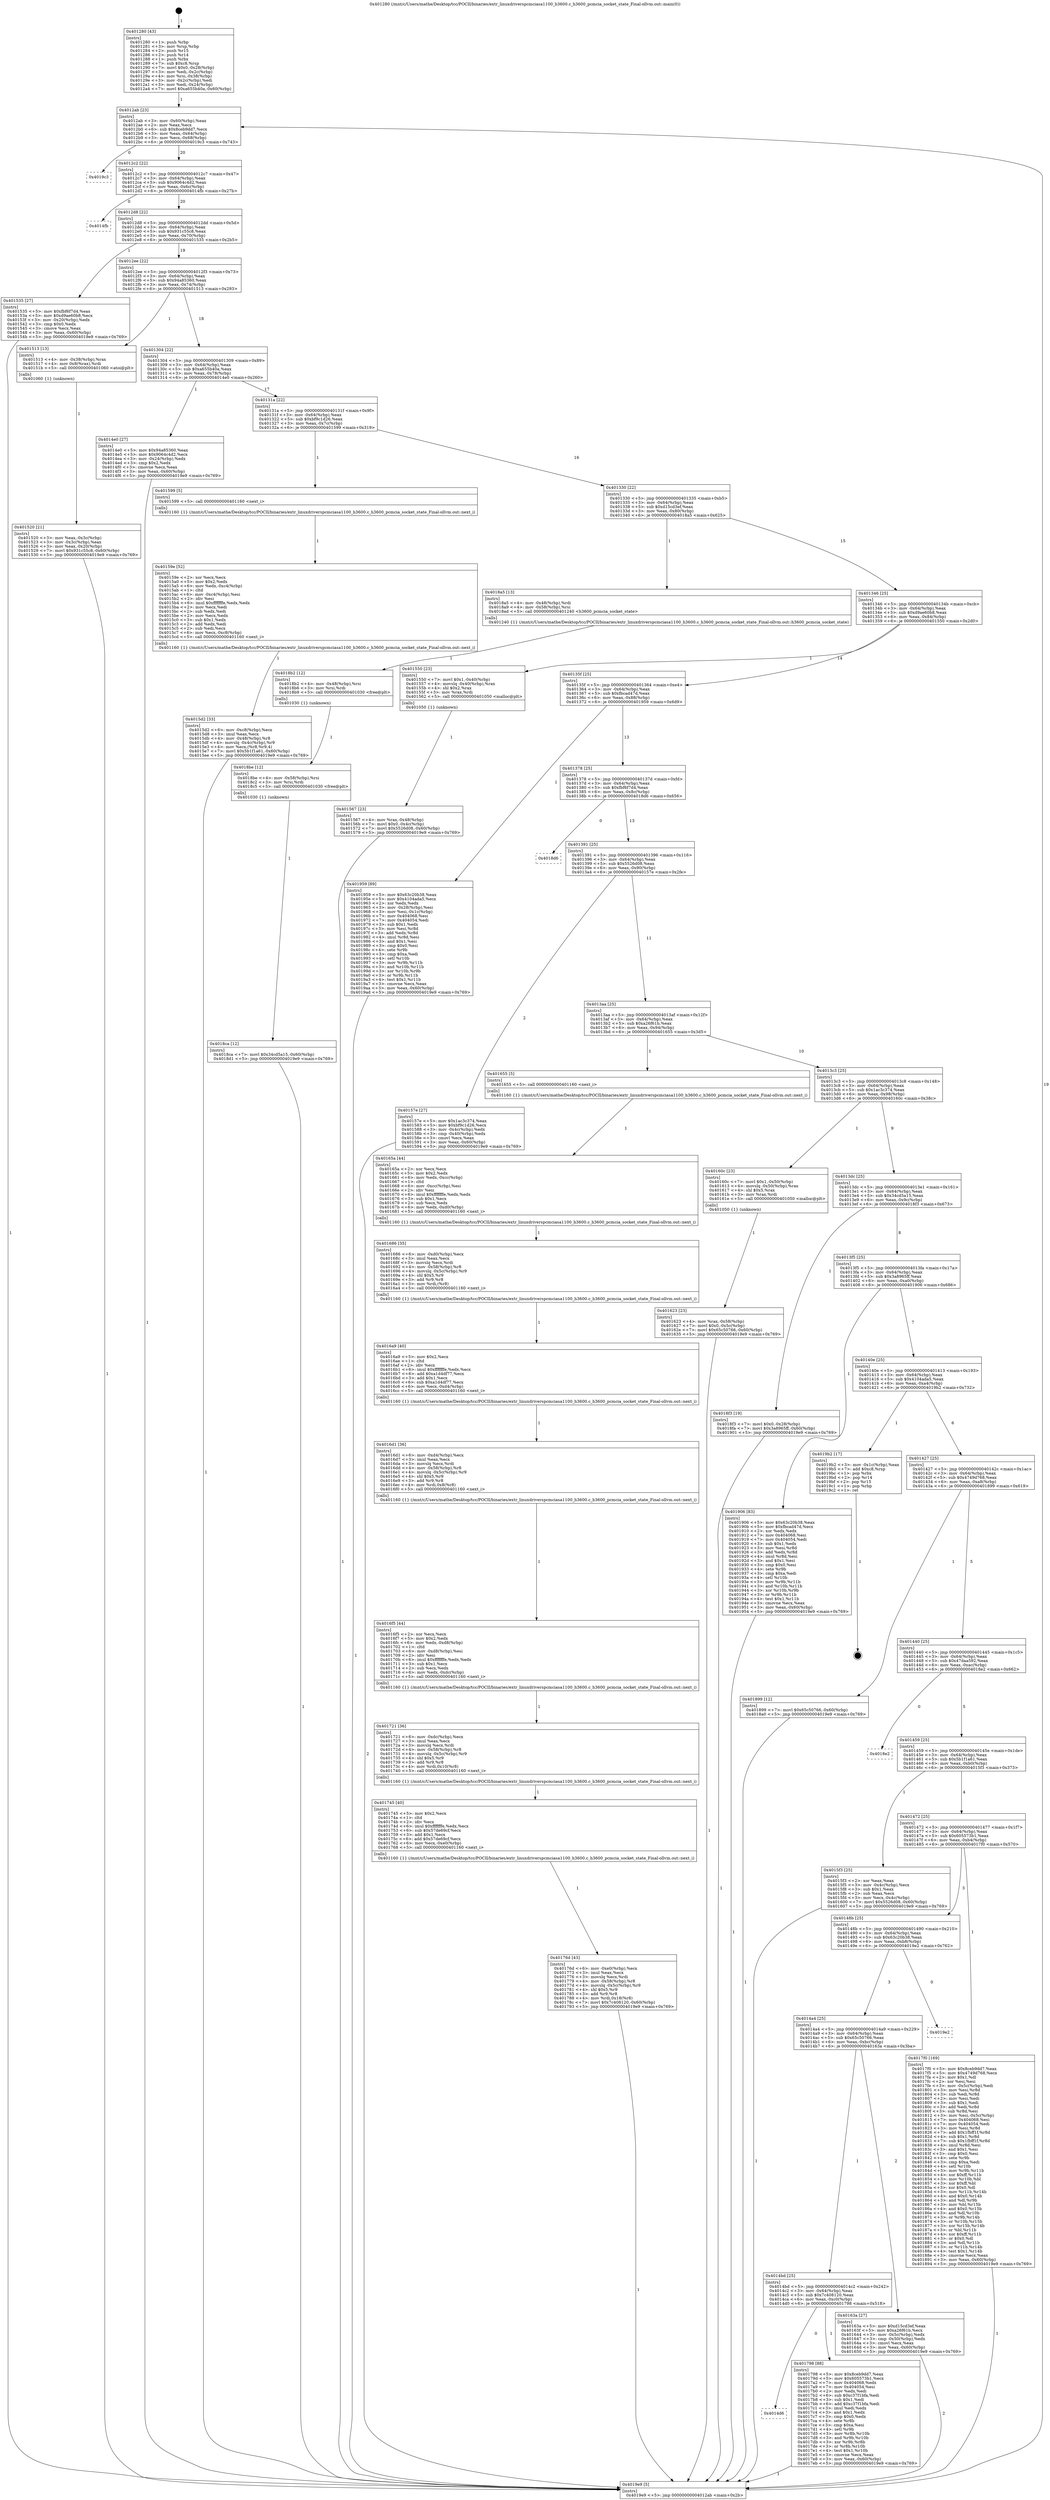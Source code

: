 digraph "0x401280" {
  label = "0x401280 (/mnt/c/Users/mathe/Desktop/tcc/POCII/binaries/extr_linuxdriverspcmciasa1100_h3600.c_h3600_pcmcia_socket_state_Final-ollvm.out::main(0))"
  labelloc = "t"
  node[shape=record]

  Entry [label="",width=0.3,height=0.3,shape=circle,fillcolor=black,style=filled]
  "0x4012ab" [label="{
     0x4012ab [23]\l
     | [instrs]\l
     &nbsp;&nbsp;0x4012ab \<+3\>: mov -0x60(%rbp),%eax\l
     &nbsp;&nbsp;0x4012ae \<+2\>: mov %eax,%ecx\l
     &nbsp;&nbsp;0x4012b0 \<+6\>: sub $0x8ceb9dd7,%ecx\l
     &nbsp;&nbsp;0x4012b6 \<+3\>: mov %eax,-0x64(%rbp)\l
     &nbsp;&nbsp;0x4012b9 \<+3\>: mov %ecx,-0x68(%rbp)\l
     &nbsp;&nbsp;0x4012bc \<+6\>: je 00000000004019c3 \<main+0x743\>\l
  }"]
  "0x4019c3" [label="{
     0x4019c3\l
  }", style=dashed]
  "0x4012c2" [label="{
     0x4012c2 [22]\l
     | [instrs]\l
     &nbsp;&nbsp;0x4012c2 \<+5\>: jmp 00000000004012c7 \<main+0x47\>\l
     &nbsp;&nbsp;0x4012c7 \<+3\>: mov -0x64(%rbp),%eax\l
     &nbsp;&nbsp;0x4012ca \<+5\>: sub $0x9064c4d2,%eax\l
     &nbsp;&nbsp;0x4012cf \<+3\>: mov %eax,-0x6c(%rbp)\l
     &nbsp;&nbsp;0x4012d2 \<+6\>: je 00000000004014fb \<main+0x27b\>\l
  }"]
  Exit [label="",width=0.3,height=0.3,shape=circle,fillcolor=black,style=filled,peripheries=2]
  "0x4014fb" [label="{
     0x4014fb\l
  }", style=dashed]
  "0x4012d8" [label="{
     0x4012d8 [22]\l
     | [instrs]\l
     &nbsp;&nbsp;0x4012d8 \<+5\>: jmp 00000000004012dd \<main+0x5d\>\l
     &nbsp;&nbsp;0x4012dd \<+3\>: mov -0x64(%rbp),%eax\l
     &nbsp;&nbsp;0x4012e0 \<+5\>: sub $0x931c55c8,%eax\l
     &nbsp;&nbsp;0x4012e5 \<+3\>: mov %eax,-0x70(%rbp)\l
     &nbsp;&nbsp;0x4012e8 \<+6\>: je 0000000000401535 \<main+0x2b5\>\l
  }"]
  "0x4018ca" [label="{
     0x4018ca [12]\l
     | [instrs]\l
     &nbsp;&nbsp;0x4018ca \<+7\>: movl $0x34cd5a15,-0x60(%rbp)\l
     &nbsp;&nbsp;0x4018d1 \<+5\>: jmp 00000000004019e9 \<main+0x769\>\l
  }"]
  "0x401535" [label="{
     0x401535 [27]\l
     | [instrs]\l
     &nbsp;&nbsp;0x401535 \<+5\>: mov $0xfbf6f7d4,%eax\l
     &nbsp;&nbsp;0x40153a \<+5\>: mov $0xd9ae60b8,%ecx\l
     &nbsp;&nbsp;0x40153f \<+3\>: mov -0x20(%rbp),%edx\l
     &nbsp;&nbsp;0x401542 \<+3\>: cmp $0x0,%edx\l
     &nbsp;&nbsp;0x401545 \<+3\>: cmove %ecx,%eax\l
     &nbsp;&nbsp;0x401548 \<+3\>: mov %eax,-0x60(%rbp)\l
     &nbsp;&nbsp;0x40154b \<+5\>: jmp 00000000004019e9 \<main+0x769\>\l
  }"]
  "0x4012ee" [label="{
     0x4012ee [22]\l
     | [instrs]\l
     &nbsp;&nbsp;0x4012ee \<+5\>: jmp 00000000004012f3 \<main+0x73\>\l
     &nbsp;&nbsp;0x4012f3 \<+3\>: mov -0x64(%rbp),%eax\l
     &nbsp;&nbsp;0x4012f6 \<+5\>: sub $0x94a85360,%eax\l
     &nbsp;&nbsp;0x4012fb \<+3\>: mov %eax,-0x74(%rbp)\l
     &nbsp;&nbsp;0x4012fe \<+6\>: je 0000000000401513 \<main+0x293\>\l
  }"]
  "0x4018be" [label="{
     0x4018be [12]\l
     | [instrs]\l
     &nbsp;&nbsp;0x4018be \<+4\>: mov -0x58(%rbp),%rsi\l
     &nbsp;&nbsp;0x4018c2 \<+3\>: mov %rsi,%rdi\l
     &nbsp;&nbsp;0x4018c5 \<+5\>: call 0000000000401030 \<free@plt\>\l
     | [calls]\l
     &nbsp;&nbsp;0x401030 \{1\} (unknown)\l
  }"]
  "0x401513" [label="{
     0x401513 [13]\l
     | [instrs]\l
     &nbsp;&nbsp;0x401513 \<+4\>: mov -0x38(%rbp),%rax\l
     &nbsp;&nbsp;0x401517 \<+4\>: mov 0x8(%rax),%rdi\l
     &nbsp;&nbsp;0x40151b \<+5\>: call 0000000000401060 \<atoi@plt\>\l
     | [calls]\l
     &nbsp;&nbsp;0x401060 \{1\} (unknown)\l
  }"]
  "0x401304" [label="{
     0x401304 [22]\l
     | [instrs]\l
     &nbsp;&nbsp;0x401304 \<+5\>: jmp 0000000000401309 \<main+0x89\>\l
     &nbsp;&nbsp;0x401309 \<+3\>: mov -0x64(%rbp),%eax\l
     &nbsp;&nbsp;0x40130c \<+5\>: sub $0xa655b40a,%eax\l
     &nbsp;&nbsp;0x401311 \<+3\>: mov %eax,-0x78(%rbp)\l
     &nbsp;&nbsp;0x401314 \<+6\>: je 00000000004014e0 \<main+0x260\>\l
  }"]
  "0x4018b2" [label="{
     0x4018b2 [12]\l
     | [instrs]\l
     &nbsp;&nbsp;0x4018b2 \<+4\>: mov -0x48(%rbp),%rsi\l
     &nbsp;&nbsp;0x4018b6 \<+3\>: mov %rsi,%rdi\l
     &nbsp;&nbsp;0x4018b9 \<+5\>: call 0000000000401030 \<free@plt\>\l
     | [calls]\l
     &nbsp;&nbsp;0x401030 \{1\} (unknown)\l
  }"]
  "0x4014e0" [label="{
     0x4014e0 [27]\l
     | [instrs]\l
     &nbsp;&nbsp;0x4014e0 \<+5\>: mov $0x94a85360,%eax\l
     &nbsp;&nbsp;0x4014e5 \<+5\>: mov $0x9064c4d2,%ecx\l
     &nbsp;&nbsp;0x4014ea \<+3\>: mov -0x24(%rbp),%edx\l
     &nbsp;&nbsp;0x4014ed \<+3\>: cmp $0x2,%edx\l
     &nbsp;&nbsp;0x4014f0 \<+3\>: cmovne %ecx,%eax\l
     &nbsp;&nbsp;0x4014f3 \<+3\>: mov %eax,-0x60(%rbp)\l
     &nbsp;&nbsp;0x4014f6 \<+5\>: jmp 00000000004019e9 \<main+0x769\>\l
  }"]
  "0x40131a" [label="{
     0x40131a [22]\l
     | [instrs]\l
     &nbsp;&nbsp;0x40131a \<+5\>: jmp 000000000040131f \<main+0x9f\>\l
     &nbsp;&nbsp;0x40131f \<+3\>: mov -0x64(%rbp),%eax\l
     &nbsp;&nbsp;0x401322 \<+5\>: sub $0xbf9c1d26,%eax\l
     &nbsp;&nbsp;0x401327 \<+3\>: mov %eax,-0x7c(%rbp)\l
     &nbsp;&nbsp;0x40132a \<+6\>: je 0000000000401599 \<main+0x319\>\l
  }"]
  "0x4019e9" [label="{
     0x4019e9 [5]\l
     | [instrs]\l
     &nbsp;&nbsp;0x4019e9 \<+5\>: jmp 00000000004012ab \<main+0x2b\>\l
  }"]
  "0x401280" [label="{
     0x401280 [43]\l
     | [instrs]\l
     &nbsp;&nbsp;0x401280 \<+1\>: push %rbp\l
     &nbsp;&nbsp;0x401281 \<+3\>: mov %rsp,%rbp\l
     &nbsp;&nbsp;0x401284 \<+2\>: push %r15\l
     &nbsp;&nbsp;0x401286 \<+2\>: push %r14\l
     &nbsp;&nbsp;0x401288 \<+1\>: push %rbx\l
     &nbsp;&nbsp;0x401289 \<+7\>: sub $0xc8,%rsp\l
     &nbsp;&nbsp;0x401290 \<+7\>: movl $0x0,-0x28(%rbp)\l
     &nbsp;&nbsp;0x401297 \<+3\>: mov %edi,-0x2c(%rbp)\l
     &nbsp;&nbsp;0x40129a \<+4\>: mov %rsi,-0x38(%rbp)\l
     &nbsp;&nbsp;0x40129e \<+3\>: mov -0x2c(%rbp),%edi\l
     &nbsp;&nbsp;0x4012a1 \<+3\>: mov %edi,-0x24(%rbp)\l
     &nbsp;&nbsp;0x4012a4 \<+7\>: movl $0xa655b40a,-0x60(%rbp)\l
  }"]
  "0x401520" [label="{
     0x401520 [21]\l
     | [instrs]\l
     &nbsp;&nbsp;0x401520 \<+3\>: mov %eax,-0x3c(%rbp)\l
     &nbsp;&nbsp;0x401523 \<+3\>: mov -0x3c(%rbp),%eax\l
     &nbsp;&nbsp;0x401526 \<+3\>: mov %eax,-0x20(%rbp)\l
     &nbsp;&nbsp;0x401529 \<+7\>: movl $0x931c55c8,-0x60(%rbp)\l
     &nbsp;&nbsp;0x401530 \<+5\>: jmp 00000000004019e9 \<main+0x769\>\l
  }"]
  "0x4014d6" [label="{
     0x4014d6\l
  }", style=dashed]
  "0x401599" [label="{
     0x401599 [5]\l
     | [instrs]\l
     &nbsp;&nbsp;0x401599 \<+5\>: call 0000000000401160 \<next_i\>\l
     | [calls]\l
     &nbsp;&nbsp;0x401160 \{1\} (/mnt/c/Users/mathe/Desktop/tcc/POCII/binaries/extr_linuxdriverspcmciasa1100_h3600.c_h3600_pcmcia_socket_state_Final-ollvm.out::next_i)\l
  }"]
  "0x401330" [label="{
     0x401330 [22]\l
     | [instrs]\l
     &nbsp;&nbsp;0x401330 \<+5\>: jmp 0000000000401335 \<main+0xb5\>\l
     &nbsp;&nbsp;0x401335 \<+3\>: mov -0x64(%rbp),%eax\l
     &nbsp;&nbsp;0x401338 \<+5\>: sub $0xd15cd3ef,%eax\l
     &nbsp;&nbsp;0x40133d \<+3\>: mov %eax,-0x80(%rbp)\l
     &nbsp;&nbsp;0x401340 \<+6\>: je 00000000004018a5 \<main+0x625\>\l
  }"]
  "0x401798" [label="{
     0x401798 [88]\l
     | [instrs]\l
     &nbsp;&nbsp;0x401798 \<+5\>: mov $0x8ceb9dd7,%eax\l
     &nbsp;&nbsp;0x40179d \<+5\>: mov $0x605573b1,%ecx\l
     &nbsp;&nbsp;0x4017a2 \<+7\>: mov 0x404068,%edx\l
     &nbsp;&nbsp;0x4017a9 \<+7\>: mov 0x404054,%esi\l
     &nbsp;&nbsp;0x4017b0 \<+2\>: mov %edx,%edi\l
     &nbsp;&nbsp;0x4017b2 \<+6\>: sub $0xc37f1bfa,%edi\l
     &nbsp;&nbsp;0x4017b8 \<+3\>: sub $0x1,%edi\l
     &nbsp;&nbsp;0x4017bb \<+6\>: add $0xc37f1bfa,%edi\l
     &nbsp;&nbsp;0x4017c1 \<+3\>: imul %edi,%edx\l
     &nbsp;&nbsp;0x4017c4 \<+3\>: and $0x1,%edx\l
     &nbsp;&nbsp;0x4017c7 \<+3\>: cmp $0x0,%edx\l
     &nbsp;&nbsp;0x4017ca \<+4\>: sete %r8b\l
     &nbsp;&nbsp;0x4017ce \<+3\>: cmp $0xa,%esi\l
     &nbsp;&nbsp;0x4017d1 \<+4\>: setl %r9b\l
     &nbsp;&nbsp;0x4017d5 \<+3\>: mov %r8b,%r10b\l
     &nbsp;&nbsp;0x4017d8 \<+3\>: and %r9b,%r10b\l
     &nbsp;&nbsp;0x4017db \<+3\>: xor %r9b,%r8b\l
     &nbsp;&nbsp;0x4017de \<+3\>: or %r8b,%r10b\l
     &nbsp;&nbsp;0x4017e1 \<+4\>: test $0x1,%r10b\l
     &nbsp;&nbsp;0x4017e5 \<+3\>: cmovne %ecx,%eax\l
     &nbsp;&nbsp;0x4017e8 \<+3\>: mov %eax,-0x60(%rbp)\l
     &nbsp;&nbsp;0x4017eb \<+5\>: jmp 00000000004019e9 \<main+0x769\>\l
  }"]
  "0x4018a5" [label="{
     0x4018a5 [13]\l
     | [instrs]\l
     &nbsp;&nbsp;0x4018a5 \<+4\>: mov -0x48(%rbp),%rdi\l
     &nbsp;&nbsp;0x4018a9 \<+4\>: mov -0x58(%rbp),%rsi\l
     &nbsp;&nbsp;0x4018ad \<+5\>: call 0000000000401240 \<h3600_pcmcia_socket_state\>\l
     | [calls]\l
     &nbsp;&nbsp;0x401240 \{1\} (/mnt/c/Users/mathe/Desktop/tcc/POCII/binaries/extr_linuxdriverspcmciasa1100_h3600.c_h3600_pcmcia_socket_state_Final-ollvm.out::h3600_pcmcia_socket_state)\l
  }"]
  "0x401346" [label="{
     0x401346 [25]\l
     | [instrs]\l
     &nbsp;&nbsp;0x401346 \<+5\>: jmp 000000000040134b \<main+0xcb\>\l
     &nbsp;&nbsp;0x40134b \<+3\>: mov -0x64(%rbp),%eax\l
     &nbsp;&nbsp;0x40134e \<+5\>: sub $0xd9ae60b8,%eax\l
     &nbsp;&nbsp;0x401353 \<+6\>: mov %eax,-0x84(%rbp)\l
     &nbsp;&nbsp;0x401359 \<+6\>: je 0000000000401550 \<main+0x2d0\>\l
  }"]
  "0x40176d" [label="{
     0x40176d [43]\l
     | [instrs]\l
     &nbsp;&nbsp;0x40176d \<+6\>: mov -0xe0(%rbp),%ecx\l
     &nbsp;&nbsp;0x401773 \<+3\>: imul %eax,%ecx\l
     &nbsp;&nbsp;0x401776 \<+3\>: movslq %ecx,%rdi\l
     &nbsp;&nbsp;0x401779 \<+4\>: mov -0x58(%rbp),%r8\l
     &nbsp;&nbsp;0x40177d \<+4\>: movslq -0x5c(%rbp),%r9\l
     &nbsp;&nbsp;0x401781 \<+4\>: shl $0x5,%r9\l
     &nbsp;&nbsp;0x401785 \<+3\>: add %r9,%r8\l
     &nbsp;&nbsp;0x401788 \<+4\>: mov %rdi,0x18(%r8)\l
     &nbsp;&nbsp;0x40178c \<+7\>: movl $0x7c408120,-0x60(%rbp)\l
     &nbsp;&nbsp;0x401793 \<+5\>: jmp 00000000004019e9 \<main+0x769\>\l
  }"]
  "0x401550" [label="{
     0x401550 [23]\l
     | [instrs]\l
     &nbsp;&nbsp;0x401550 \<+7\>: movl $0x1,-0x40(%rbp)\l
     &nbsp;&nbsp;0x401557 \<+4\>: movslq -0x40(%rbp),%rax\l
     &nbsp;&nbsp;0x40155b \<+4\>: shl $0x2,%rax\l
     &nbsp;&nbsp;0x40155f \<+3\>: mov %rax,%rdi\l
     &nbsp;&nbsp;0x401562 \<+5\>: call 0000000000401050 \<malloc@plt\>\l
     | [calls]\l
     &nbsp;&nbsp;0x401050 \{1\} (unknown)\l
  }"]
  "0x40135f" [label="{
     0x40135f [25]\l
     | [instrs]\l
     &nbsp;&nbsp;0x40135f \<+5\>: jmp 0000000000401364 \<main+0xe4\>\l
     &nbsp;&nbsp;0x401364 \<+3\>: mov -0x64(%rbp),%eax\l
     &nbsp;&nbsp;0x401367 \<+5\>: sub $0xfbcad47d,%eax\l
     &nbsp;&nbsp;0x40136c \<+6\>: mov %eax,-0x88(%rbp)\l
     &nbsp;&nbsp;0x401372 \<+6\>: je 0000000000401959 \<main+0x6d9\>\l
  }"]
  "0x401567" [label="{
     0x401567 [23]\l
     | [instrs]\l
     &nbsp;&nbsp;0x401567 \<+4\>: mov %rax,-0x48(%rbp)\l
     &nbsp;&nbsp;0x40156b \<+7\>: movl $0x0,-0x4c(%rbp)\l
     &nbsp;&nbsp;0x401572 \<+7\>: movl $0x5526d08,-0x60(%rbp)\l
     &nbsp;&nbsp;0x401579 \<+5\>: jmp 00000000004019e9 \<main+0x769\>\l
  }"]
  "0x401745" [label="{
     0x401745 [40]\l
     | [instrs]\l
     &nbsp;&nbsp;0x401745 \<+5\>: mov $0x2,%ecx\l
     &nbsp;&nbsp;0x40174a \<+1\>: cltd\l
     &nbsp;&nbsp;0x40174b \<+2\>: idiv %ecx\l
     &nbsp;&nbsp;0x40174d \<+6\>: imul $0xfffffffe,%edx,%ecx\l
     &nbsp;&nbsp;0x401753 \<+6\>: sub $0x57de69cf,%ecx\l
     &nbsp;&nbsp;0x401759 \<+3\>: add $0x1,%ecx\l
     &nbsp;&nbsp;0x40175c \<+6\>: add $0x57de69cf,%ecx\l
     &nbsp;&nbsp;0x401762 \<+6\>: mov %ecx,-0xe0(%rbp)\l
     &nbsp;&nbsp;0x401768 \<+5\>: call 0000000000401160 \<next_i\>\l
     | [calls]\l
     &nbsp;&nbsp;0x401160 \{1\} (/mnt/c/Users/mathe/Desktop/tcc/POCII/binaries/extr_linuxdriverspcmciasa1100_h3600.c_h3600_pcmcia_socket_state_Final-ollvm.out::next_i)\l
  }"]
  "0x401959" [label="{
     0x401959 [89]\l
     | [instrs]\l
     &nbsp;&nbsp;0x401959 \<+5\>: mov $0x63c20b38,%eax\l
     &nbsp;&nbsp;0x40195e \<+5\>: mov $0x4104ada5,%ecx\l
     &nbsp;&nbsp;0x401963 \<+2\>: xor %edx,%edx\l
     &nbsp;&nbsp;0x401965 \<+3\>: mov -0x28(%rbp),%esi\l
     &nbsp;&nbsp;0x401968 \<+3\>: mov %esi,-0x1c(%rbp)\l
     &nbsp;&nbsp;0x40196b \<+7\>: mov 0x404068,%esi\l
     &nbsp;&nbsp;0x401972 \<+7\>: mov 0x404054,%edi\l
     &nbsp;&nbsp;0x401979 \<+3\>: sub $0x1,%edx\l
     &nbsp;&nbsp;0x40197c \<+3\>: mov %esi,%r8d\l
     &nbsp;&nbsp;0x40197f \<+3\>: add %edx,%r8d\l
     &nbsp;&nbsp;0x401982 \<+4\>: imul %r8d,%esi\l
     &nbsp;&nbsp;0x401986 \<+3\>: and $0x1,%esi\l
     &nbsp;&nbsp;0x401989 \<+3\>: cmp $0x0,%esi\l
     &nbsp;&nbsp;0x40198c \<+4\>: sete %r9b\l
     &nbsp;&nbsp;0x401990 \<+3\>: cmp $0xa,%edi\l
     &nbsp;&nbsp;0x401993 \<+4\>: setl %r10b\l
     &nbsp;&nbsp;0x401997 \<+3\>: mov %r9b,%r11b\l
     &nbsp;&nbsp;0x40199a \<+3\>: and %r10b,%r11b\l
     &nbsp;&nbsp;0x40199d \<+3\>: xor %r10b,%r9b\l
     &nbsp;&nbsp;0x4019a0 \<+3\>: or %r9b,%r11b\l
     &nbsp;&nbsp;0x4019a3 \<+4\>: test $0x1,%r11b\l
     &nbsp;&nbsp;0x4019a7 \<+3\>: cmovne %ecx,%eax\l
     &nbsp;&nbsp;0x4019aa \<+3\>: mov %eax,-0x60(%rbp)\l
     &nbsp;&nbsp;0x4019ad \<+5\>: jmp 00000000004019e9 \<main+0x769\>\l
  }"]
  "0x401378" [label="{
     0x401378 [25]\l
     | [instrs]\l
     &nbsp;&nbsp;0x401378 \<+5\>: jmp 000000000040137d \<main+0xfd\>\l
     &nbsp;&nbsp;0x40137d \<+3\>: mov -0x64(%rbp),%eax\l
     &nbsp;&nbsp;0x401380 \<+5\>: sub $0xfbf6f7d4,%eax\l
     &nbsp;&nbsp;0x401385 \<+6\>: mov %eax,-0x8c(%rbp)\l
     &nbsp;&nbsp;0x40138b \<+6\>: je 00000000004018d6 \<main+0x656\>\l
  }"]
  "0x401721" [label="{
     0x401721 [36]\l
     | [instrs]\l
     &nbsp;&nbsp;0x401721 \<+6\>: mov -0xdc(%rbp),%ecx\l
     &nbsp;&nbsp;0x401727 \<+3\>: imul %eax,%ecx\l
     &nbsp;&nbsp;0x40172a \<+3\>: movslq %ecx,%rdi\l
     &nbsp;&nbsp;0x40172d \<+4\>: mov -0x58(%rbp),%r8\l
     &nbsp;&nbsp;0x401731 \<+4\>: movslq -0x5c(%rbp),%r9\l
     &nbsp;&nbsp;0x401735 \<+4\>: shl $0x5,%r9\l
     &nbsp;&nbsp;0x401739 \<+3\>: add %r9,%r8\l
     &nbsp;&nbsp;0x40173c \<+4\>: mov %rdi,0x10(%r8)\l
     &nbsp;&nbsp;0x401740 \<+5\>: call 0000000000401160 \<next_i\>\l
     | [calls]\l
     &nbsp;&nbsp;0x401160 \{1\} (/mnt/c/Users/mathe/Desktop/tcc/POCII/binaries/extr_linuxdriverspcmciasa1100_h3600.c_h3600_pcmcia_socket_state_Final-ollvm.out::next_i)\l
  }"]
  "0x4018d6" [label="{
     0x4018d6\l
  }", style=dashed]
  "0x401391" [label="{
     0x401391 [25]\l
     | [instrs]\l
     &nbsp;&nbsp;0x401391 \<+5\>: jmp 0000000000401396 \<main+0x116\>\l
     &nbsp;&nbsp;0x401396 \<+3\>: mov -0x64(%rbp),%eax\l
     &nbsp;&nbsp;0x401399 \<+5\>: sub $0x5526d08,%eax\l
     &nbsp;&nbsp;0x40139e \<+6\>: mov %eax,-0x90(%rbp)\l
     &nbsp;&nbsp;0x4013a4 \<+6\>: je 000000000040157e \<main+0x2fe\>\l
  }"]
  "0x4016f5" [label="{
     0x4016f5 [44]\l
     | [instrs]\l
     &nbsp;&nbsp;0x4016f5 \<+2\>: xor %ecx,%ecx\l
     &nbsp;&nbsp;0x4016f7 \<+5\>: mov $0x2,%edx\l
     &nbsp;&nbsp;0x4016fc \<+6\>: mov %edx,-0xd8(%rbp)\l
     &nbsp;&nbsp;0x401702 \<+1\>: cltd\l
     &nbsp;&nbsp;0x401703 \<+6\>: mov -0xd8(%rbp),%esi\l
     &nbsp;&nbsp;0x401709 \<+2\>: idiv %esi\l
     &nbsp;&nbsp;0x40170b \<+6\>: imul $0xfffffffe,%edx,%edx\l
     &nbsp;&nbsp;0x401711 \<+3\>: sub $0x1,%ecx\l
     &nbsp;&nbsp;0x401714 \<+2\>: sub %ecx,%edx\l
     &nbsp;&nbsp;0x401716 \<+6\>: mov %edx,-0xdc(%rbp)\l
     &nbsp;&nbsp;0x40171c \<+5\>: call 0000000000401160 \<next_i\>\l
     | [calls]\l
     &nbsp;&nbsp;0x401160 \{1\} (/mnt/c/Users/mathe/Desktop/tcc/POCII/binaries/extr_linuxdriverspcmciasa1100_h3600.c_h3600_pcmcia_socket_state_Final-ollvm.out::next_i)\l
  }"]
  "0x40157e" [label="{
     0x40157e [27]\l
     | [instrs]\l
     &nbsp;&nbsp;0x40157e \<+5\>: mov $0x1ac3c374,%eax\l
     &nbsp;&nbsp;0x401583 \<+5\>: mov $0xbf9c1d26,%ecx\l
     &nbsp;&nbsp;0x401588 \<+3\>: mov -0x4c(%rbp),%edx\l
     &nbsp;&nbsp;0x40158b \<+3\>: cmp -0x40(%rbp),%edx\l
     &nbsp;&nbsp;0x40158e \<+3\>: cmovl %ecx,%eax\l
     &nbsp;&nbsp;0x401591 \<+3\>: mov %eax,-0x60(%rbp)\l
     &nbsp;&nbsp;0x401594 \<+5\>: jmp 00000000004019e9 \<main+0x769\>\l
  }"]
  "0x4013aa" [label="{
     0x4013aa [25]\l
     | [instrs]\l
     &nbsp;&nbsp;0x4013aa \<+5\>: jmp 00000000004013af \<main+0x12f\>\l
     &nbsp;&nbsp;0x4013af \<+3\>: mov -0x64(%rbp),%eax\l
     &nbsp;&nbsp;0x4013b2 \<+5\>: sub $0xa26f61b,%eax\l
     &nbsp;&nbsp;0x4013b7 \<+6\>: mov %eax,-0x94(%rbp)\l
     &nbsp;&nbsp;0x4013bd \<+6\>: je 0000000000401655 \<main+0x3d5\>\l
  }"]
  "0x40159e" [label="{
     0x40159e [52]\l
     | [instrs]\l
     &nbsp;&nbsp;0x40159e \<+2\>: xor %ecx,%ecx\l
     &nbsp;&nbsp;0x4015a0 \<+5\>: mov $0x2,%edx\l
     &nbsp;&nbsp;0x4015a5 \<+6\>: mov %edx,-0xc4(%rbp)\l
     &nbsp;&nbsp;0x4015ab \<+1\>: cltd\l
     &nbsp;&nbsp;0x4015ac \<+6\>: mov -0xc4(%rbp),%esi\l
     &nbsp;&nbsp;0x4015b2 \<+2\>: idiv %esi\l
     &nbsp;&nbsp;0x4015b4 \<+6\>: imul $0xfffffffe,%edx,%edx\l
     &nbsp;&nbsp;0x4015ba \<+2\>: mov %ecx,%edi\l
     &nbsp;&nbsp;0x4015bc \<+2\>: sub %edx,%edi\l
     &nbsp;&nbsp;0x4015be \<+2\>: mov %ecx,%edx\l
     &nbsp;&nbsp;0x4015c0 \<+3\>: sub $0x1,%edx\l
     &nbsp;&nbsp;0x4015c3 \<+2\>: add %edx,%edi\l
     &nbsp;&nbsp;0x4015c5 \<+2\>: sub %edi,%ecx\l
     &nbsp;&nbsp;0x4015c7 \<+6\>: mov %ecx,-0xc8(%rbp)\l
     &nbsp;&nbsp;0x4015cd \<+5\>: call 0000000000401160 \<next_i\>\l
     | [calls]\l
     &nbsp;&nbsp;0x401160 \{1\} (/mnt/c/Users/mathe/Desktop/tcc/POCII/binaries/extr_linuxdriverspcmciasa1100_h3600.c_h3600_pcmcia_socket_state_Final-ollvm.out::next_i)\l
  }"]
  "0x4015d2" [label="{
     0x4015d2 [33]\l
     | [instrs]\l
     &nbsp;&nbsp;0x4015d2 \<+6\>: mov -0xc8(%rbp),%ecx\l
     &nbsp;&nbsp;0x4015d8 \<+3\>: imul %eax,%ecx\l
     &nbsp;&nbsp;0x4015db \<+4\>: mov -0x48(%rbp),%r8\l
     &nbsp;&nbsp;0x4015df \<+4\>: movslq -0x4c(%rbp),%r9\l
     &nbsp;&nbsp;0x4015e3 \<+4\>: mov %ecx,(%r8,%r9,4)\l
     &nbsp;&nbsp;0x4015e7 \<+7\>: movl $0x5b1f1a61,-0x60(%rbp)\l
     &nbsp;&nbsp;0x4015ee \<+5\>: jmp 00000000004019e9 \<main+0x769\>\l
  }"]
  "0x4016d1" [label="{
     0x4016d1 [36]\l
     | [instrs]\l
     &nbsp;&nbsp;0x4016d1 \<+6\>: mov -0xd4(%rbp),%ecx\l
     &nbsp;&nbsp;0x4016d7 \<+3\>: imul %eax,%ecx\l
     &nbsp;&nbsp;0x4016da \<+3\>: movslq %ecx,%rdi\l
     &nbsp;&nbsp;0x4016dd \<+4\>: mov -0x58(%rbp),%r8\l
     &nbsp;&nbsp;0x4016e1 \<+4\>: movslq -0x5c(%rbp),%r9\l
     &nbsp;&nbsp;0x4016e5 \<+4\>: shl $0x5,%r9\l
     &nbsp;&nbsp;0x4016e9 \<+3\>: add %r9,%r8\l
     &nbsp;&nbsp;0x4016ec \<+4\>: mov %rdi,0x8(%r8)\l
     &nbsp;&nbsp;0x4016f0 \<+5\>: call 0000000000401160 \<next_i\>\l
     | [calls]\l
     &nbsp;&nbsp;0x401160 \{1\} (/mnt/c/Users/mathe/Desktop/tcc/POCII/binaries/extr_linuxdriverspcmciasa1100_h3600.c_h3600_pcmcia_socket_state_Final-ollvm.out::next_i)\l
  }"]
  "0x401655" [label="{
     0x401655 [5]\l
     | [instrs]\l
     &nbsp;&nbsp;0x401655 \<+5\>: call 0000000000401160 \<next_i\>\l
     | [calls]\l
     &nbsp;&nbsp;0x401160 \{1\} (/mnt/c/Users/mathe/Desktop/tcc/POCII/binaries/extr_linuxdriverspcmciasa1100_h3600.c_h3600_pcmcia_socket_state_Final-ollvm.out::next_i)\l
  }"]
  "0x4013c3" [label="{
     0x4013c3 [25]\l
     | [instrs]\l
     &nbsp;&nbsp;0x4013c3 \<+5\>: jmp 00000000004013c8 \<main+0x148\>\l
     &nbsp;&nbsp;0x4013c8 \<+3\>: mov -0x64(%rbp),%eax\l
     &nbsp;&nbsp;0x4013cb \<+5\>: sub $0x1ac3c374,%eax\l
     &nbsp;&nbsp;0x4013d0 \<+6\>: mov %eax,-0x98(%rbp)\l
     &nbsp;&nbsp;0x4013d6 \<+6\>: je 000000000040160c \<main+0x38c\>\l
  }"]
  "0x4016a9" [label="{
     0x4016a9 [40]\l
     | [instrs]\l
     &nbsp;&nbsp;0x4016a9 \<+5\>: mov $0x2,%ecx\l
     &nbsp;&nbsp;0x4016ae \<+1\>: cltd\l
     &nbsp;&nbsp;0x4016af \<+2\>: idiv %ecx\l
     &nbsp;&nbsp;0x4016b1 \<+6\>: imul $0xfffffffe,%edx,%ecx\l
     &nbsp;&nbsp;0x4016b7 \<+6\>: add $0xa1d4df77,%ecx\l
     &nbsp;&nbsp;0x4016bd \<+3\>: add $0x1,%ecx\l
     &nbsp;&nbsp;0x4016c0 \<+6\>: sub $0xa1d4df77,%ecx\l
     &nbsp;&nbsp;0x4016c6 \<+6\>: mov %ecx,-0xd4(%rbp)\l
     &nbsp;&nbsp;0x4016cc \<+5\>: call 0000000000401160 \<next_i\>\l
     | [calls]\l
     &nbsp;&nbsp;0x401160 \{1\} (/mnt/c/Users/mathe/Desktop/tcc/POCII/binaries/extr_linuxdriverspcmciasa1100_h3600.c_h3600_pcmcia_socket_state_Final-ollvm.out::next_i)\l
  }"]
  "0x40160c" [label="{
     0x40160c [23]\l
     | [instrs]\l
     &nbsp;&nbsp;0x40160c \<+7\>: movl $0x1,-0x50(%rbp)\l
     &nbsp;&nbsp;0x401613 \<+4\>: movslq -0x50(%rbp),%rax\l
     &nbsp;&nbsp;0x401617 \<+4\>: shl $0x5,%rax\l
     &nbsp;&nbsp;0x40161b \<+3\>: mov %rax,%rdi\l
     &nbsp;&nbsp;0x40161e \<+5\>: call 0000000000401050 \<malloc@plt\>\l
     | [calls]\l
     &nbsp;&nbsp;0x401050 \{1\} (unknown)\l
  }"]
  "0x4013dc" [label="{
     0x4013dc [25]\l
     | [instrs]\l
     &nbsp;&nbsp;0x4013dc \<+5\>: jmp 00000000004013e1 \<main+0x161\>\l
     &nbsp;&nbsp;0x4013e1 \<+3\>: mov -0x64(%rbp),%eax\l
     &nbsp;&nbsp;0x4013e4 \<+5\>: sub $0x34cd5a15,%eax\l
     &nbsp;&nbsp;0x4013e9 \<+6\>: mov %eax,-0x9c(%rbp)\l
     &nbsp;&nbsp;0x4013ef \<+6\>: je 00000000004018f3 \<main+0x673\>\l
  }"]
  "0x401686" [label="{
     0x401686 [35]\l
     | [instrs]\l
     &nbsp;&nbsp;0x401686 \<+6\>: mov -0xd0(%rbp),%ecx\l
     &nbsp;&nbsp;0x40168c \<+3\>: imul %eax,%ecx\l
     &nbsp;&nbsp;0x40168f \<+3\>: movslq %ecx,%rdi\l
     &nbsp;&nbsp;0x401692 \<+4\>: mov -0x58(%rbp),%r8\l
     &nbsp;&nbsp;0x401696 \<+4\>: movslq -0x5c(%rbp),%r9\l
     &nbsp;&nbsp;0x40169a \<+4\>: shl $0x5,%r9\l
     &nbsp;&nbsp;0x40169e \<+3\>: add %r9,%r8\l
     &nbsp;&nbsp;0x4016a1 \<+3\>: mov %rdi,(%r8)\l
     &nbsp;&nbsp;0x4016a4 \<+5\>: call 0000000000401160 \<next_i\>\l
     | [calls]\l
     &nbsp;&nbsp;0x401160 \{1\} (/mnt/c/Users/mathe/Desktop/tcc/POCII/binaries/extr_linuxdriverspcmciasa1100_h3600.c_h3600_pcmcia_socket_state_Final-ollvm.out::next_i)\l
  }"]
  "0x4018f3" [label="{
     0x4018f3 [19]\l
     | [instrs]\l
     &nbsp;&nbsp;0x4018f3 \<+7\>: movl $0x0,-0x28(%rbp)\l
     &nbsp;&nbsp;0x4018fa \<+7\>: movl $0x3a8965ff,-0x60(%rbp)\l
     &nbsp;&nbsp;0x401901 \<+5\>: jmp 00000000004019e9 \<main+0x769\>\l
  }"]
  "0x4013f5" [label="{
     0x4013f5 [25]\l
     | [instrs]\l
     &nbsp;&nbsp;0x4013f5 \<+5\>: jmp 00000000004013fa \<main+0x17a\>\l
     &nbsp;&nbsp;0x4013fa \<+3\>: mov -0x64(%rbp),%eax\l
     &nbsp;&nbsp;0x4013fd \<+5\>: sub $0x3a8965ff,%eax\l
     &nbsp;&nbsp;0x401402 \<+6\>: mov %eax,-0xa0(%rbp)\l
     &nbsp;&nbsp;0x401408 \<+6\>: je 0000000000401906 \<main+0x686\>\l
  }"]
  "0x40165a" [label="{
     0x40165a [44]\l
     | [instrs]\l
     &nbsp;&nbsp;0x40165a \<+2\>: xor %ecx,%ecx\l
     &nbsp;&nbsp;0x40165c \<+5\>: mov $0x2,%edx\l
     &nbsp;&nbsp;0x401661 \<+6\>: mov %edx,-0xcc(%rbp)\l
     &nbsp;&nbsp;0x401667 \<+1\>: cltd\l
     &nbsp;&nbsp;0x401668 \<+6\>: mov -0xcc(%rbp),%esi\l
     &nbsp;&nbsp;0x40166e \<+2\>: idiv %esi\l
     &nbsp;&nbsp;0x401670 \<+6\>: imul $0xfffffffe,%edx,%edx\l
     &nbsp;&nbsp;0x401676 \<+3\>: sub $0x1,%ecx\l
     &nbsp;&nbsp;0x401679 \<+2\>: sub %ecx,%edx\l
     &nbsp;&nbsp;0x40167b \<+6\>: mov %edx,-0xd0(%rbp)\l
     &nbsp;&nbsp;0x401681 \<+5\>: call 0000000000401160 \<next_i\>\l
     | [calls]\l
     &nbsp;&nbsp;0x401160 \{1\} (/mnt/c/Users/mathe/Desktop/tcc/POCII/binaries/extr_linuxdriverspcmciasa1100_h3600.c_h3600_pcmcia_socket_state_Final-ollvm.out::next_i)\l
  }"]
  "0x401906" [label="{
     0x401906 [83]\l
     | [instrs]\l
     &nbsp;&nbsp;0x401906 \<+5\>: mov $0x63c20b38,%eax\l
     &nbsp;&nbsp;0x40190b \<+5\>: mov $0xfbcad47d,%ecx\l
     &nbsp;&nbsp;0x401910 \<+2\>: xor %edx,%edx\l
     &nbsp;&nbsp;0x401912 \<+7\>: mov 0x404068,%esi\l
     &nbsp;&nbsp;0x401919 \<+7\>: mov 0x404054,%edi\l
     &nbsp;&nbsp;0x401920 \<+3\>: sub $0x1,%edx\l
     &nbsp;&nbsp;0x401923 \<+3\>: mov %esi,%r8d\l
     &nbsp;&nbsp;0x401926 \<+3\>: add %edx,%r8d\l
     &nbsp;&nbsp;0x401929 \<+4\>: imul %r8d,%esi\l
     &nbsp;&nbsp;0x40192d \<+3\>: and $0x1,%esi\l
     &nbsp;&nbsp;0x401930 \<+3\>: cmp $0x0,%esi\l
     &nbsp;&nbsp;0x401933 \<+4\>: sete %r9b\l
     &nbsp;&nbsp;0x401937 \<+3\>: cmp $0xa,%edi\l
     &nbsp;&nbsp;0x40193a \<+4\>: setl %r10b\l
     &nbsp;&nbsp;0x40193e \<+3\>: mov %r9b,%r11b\l
     &nbsp;&nbsp;0x401941 \<+3\>: and %r10b,%r11b\l
     &nbsp;&nbsp;0x401944 \<+3\>: xor %r10b,%r9b\l
     &nbsp;&nbsp;0x401947 \<+3\>: or %r9b,%r11b\l
     &nbsp;&nbsp;0x40194a \<+4\>: test $0x1,%r11b\l
     &nbsp;&nbsp;0x40194e \<+3\>: cmovne %ecx,%eax\l
     &nbsp;&nbsp;0x401951 \<+3\>: mov %eax,-0x60(%rbp)\l
     &nbsp;&nbsp;0x401954 \<+5\>: jmp 00000000004019e9 \<main+0x769\>\l
  }"]
  "0x40140e" [label="{
     0x40140e [25]\l
     | [instrs]\l
     &nbsp;&nbsp;0x40140e \<+5\>: jmp 0000000000401413 \<main+0x193\>\l
     &nbsp;&nbsp;0x401413 \<+3\>: mov -0x64(%rbp),%eax\l
     &nbsp;&nbsp;0x401416 \<+5\>: sub $0x4104ada5,%eax\l
     &nbsp;&nbsp;0x40141b \<+6\>: mov %eax,-0xa4(%rbp)\l
     &nbsp;&nbsp;0x401421 \<+6\>: je 00000000004019b2 \<main+0x732\>\l
  }"]
  "0x4014bd" [label="{
     0x4014bd [25]\l
     | [instrs]\l
     &nbsp;&nbsp;0x4014bd \<+5\>: jmp 00000000004014c2 \<main+0x242\>\l
     &nbsp;&nbsp;0x4014c2 \<+3\>: mov -0x64(%rbp),%eax\l
     &nbsp;&nbsp;0x4014c5 \<+5\>: sub $0x7c408120,%eax\l
     &nbsp;&nbsp;0x4014ca \<+6\>: mov %eax,-0xc0(%rbp)\l
     &nbsp;&nbsp;0x4014d0 \<+6\>: je 0000000000401798 \<main+0x518\>\l
  }"]
  "0x4019b2" [label="{
     0x4019b2 [17]\l
     | [instrs]\l
     &nbsp;&nbsp;0x4019b2 \<+3\>: mov -0x1c(%rbp),%eax\l
     &nbsp;&nbsp;0x4019b5 \<+7\>: add $0xc8,%rsp\l
     &nbsp;&nbsp;0x4019bc \<+1\>: pop %rbx\l
     &nbsp;&nbsp;0x4019bd \<+2\>: pop %r14\l
     &nbsp;&nbsp;0x4019bf \<+2\>: pop %r15\l
     &nbsp;&nbsp;0x4019c1 \<+1\>: pop %rbp\l
     &nbsp;&nbsp;0x4019c2 \<+1\>: ret\l
  }"]
  "0x401427" [label="{
     0x401427 [25]\l
     | [instrs]\l
     &nbsp;&nbsp;0x401427 \<+5\>: jmp 000000000040142c \<main+0x1ac\>\l
     &nbsp;&nbsp;0x40142c \<+3\>: mov -0x64(%rbp),%eax\l
     &nbsp;&nbsp;0x40142f \<+5\>: sub $0x4749d768,%eax\l
     &nbsp;&nbsp;0x401434 \<+6\>: mov %eax,-0xa8(%rbp)\l
     &nbsp;&nbsp;0x40143a \<+6\>: je 0000000000401899 \<main+0x619\>\l
  }"]
  "0x40163a" [label="{
     0x40163a [27]\l
     | [instrs]\l
     &nbsp;&nbsp;0x40163a \<+5\>: mov $0xd15cd3ef,%eax\l
     &nbsp;&nbsp;0x40163f \<+5\>: mov $0xa26f61b,%ecx\l
     &nbsp;&nbsp;0x401644 \<+3\>: mov -0x5c(%rbp),%edx\l
     &nbsp;&nbsp;0x401647 \<+3\>: cmp -0x50(%rbp),%edx\l
     &nbsp;&nbsp;0x40164a \<+3\>: cmovl %ecx,%eax\l
     &nbsp;&nbsp;0x40164d \<+3\>: mov %eax,-0x60(%rbp)\l
     &nbsp;&nbsp;0x401650 \<+5\>: jmp 00000000004019e9 \<main+0x769\>\l
  }"]
  "0x401899" [label="{
     0x401899 [12]\l
     | [instrs]\l
     &nbsp;&nbsp;0x401899 \<+7\>: movl $0x65c50766,-0x60(%rbp)\l
     &nbsp;&nbsp;0x4018a0 \<+5\>: jmp 00000000004019e9 \<main+0x769\>\l
  }"]
  "0x401440" [label="{
     0x401440 [25]\l
     | [instrs]\l
     &nbsp;&nbsp;0x401440 \<+5\>: jmp 0000000000401445 \<main+0x1c5\>\l
     &nbsp;&nbsp;0x401445 \<+3\>: mov -0x64(%rbp),%eax\l
     &nbsp;&nbsp;0x401448 \<+5\>: sub $0x47daa592,%eax\l
     &nbsp;&nbsp;0x40144d \<+6\>: mov %eax,-0xac(%rbp)\l
     &nbsp;&nbsp;0x401453 \<+6\>: je 00000000004018e2 \<main+0x662\>\l
  }"]
  "0x4014a4" [label="{
     0x4014a4 [25]\l
     | [instrs]\l
     &nbsp;&nbsp;0x4014a4 \<+5\>: jmp 00000000004014a9 \<main+0x229\>\l
     &nbsp;&nbsp;0x4014a9 \<+3\>: mov -0x64(%rbp),%eax\l
     &nbsp;&nbsp;0x4014ac \<+5\>: sub $0x65c50766,%eax\l
     &nbsp;&nbsp;0x4014b1 \<+6\>: mov %eax,-0xbc(%rbp)\l
     &nbsp;&nbsp;0x4014b7 \<+6\>: je 000000000040163a \<main+0x3ba\>\l
  }"]
  "0x4018e2" [label="{
     0x4018e2\l
  }", style=dashed]
  "0x401459" [label="{
     0x401459 [25]\l
     | [instrs]\l
     &nbsp;&nbsp;0x401459 \<+5\>: jmp 000000000040145e \<main+0x1de\>\l
     &nbsp;&nbsp;0x40145e \<+3\>: mov -0x64(%rbp),%eax\l
     &nbsp;&nbsp;0x401461 \<+5\>: sub $0x5b1f1a61,%eax\l
     &nbsp;&nbsp;0x401466 \<+6\>: mov %eax,-0xb0(%rbp)\l
     &nbsp;&nbsp;0x40146c \<+6\>: je 00000000004015f3 \<main+0x373\>\l
  }"]
  "0x4019e2" [label="{
     0x4019e2\l
  }", style=dashed]
  "0x4015f3" [label="{
     0x4015f3 [25]\l
     | [instrs]\l
     &nbsp;&nbsp;0x4015f3 \<+2\>: xor %eax,%eax\l
     &nbsp;&nbsp;0x4015f5 \<+3\>: mov -0x4c(%rbp),%ecx\l
     &nbsp;&nbsp;0x4015f8 \<+3\>: sub $0x1,%eax\l
     &nbsp;&nbsp;0x4015fb \<+2\>: sub %eax,%ecx\l
     &nbsp;&nbsp;0x4015fd \<+3\>: mov %ecx,-0x4c(%rbp)\l
     &nbsp;&nbsp;0x401600 \<+7\>: movl $0x5526d08,-0x60(%rbp)\l
     &nbsp;&nbsp;0x401607 \<+5\>: jmp 00000000004019e9 \<main+0x769\>\l
  }"]
  "0x401472" [label="{
     0x401472 [25]\l
     | [instrs]\l
     &nbsp;&nbsp;0x401472 \<+5\>: jmp 0000000000401477 \<main+0x1f7\>\l
     &nbsp;&nbsp;0x401477 \<+3\>: mov -0x64(%rbp),%eax\l
     &nbsp;&nbsp;0x40147a \<+5\>: sub $0x605573b1,%eax\l
     &nbsp;&nbsp;0x40147f \<+6\>: mov %eax,-0xb4(%rbp)\l
     &nbsp;&nbsp;0x401485 \<+6\>: je 00000000004017f0 \<main+0x570\>\l
  }"]
  "0x401623" [label="{
     0x401623 [23]\l
     | [instrs]\l
     &nbsp;&nbsp;0x401623 \<+4\>: mov %rax,-0x58(%rbp)\l
     &nbsp;&nbsp;0x401627 \<+7\>: movl $0x0,-0x5c(%rbp)\l
     &nbsp;&nbsp;0x40162e \<+7\>: movl $0x65c50766,-0x60(%rbp)\l
     &nbsp;&nbsp;0x401635 \<+5\>: jmp 00000000004019e9 \<main+0x769\>\l
  }"]
  "0x40148b" [label="{
     0x40148b [25]\l
     | [instrs]\l
     &nbsp;&nbsp;0x40148b \<+5\>: jmp 0000000000401490 \<main+0x210\>\l
     &nbsp;&nbsp;0x401490 \<+3\>: mov -0x64(%rbp),%eax\l
     &nbsp;&nbsp;0x401493 \<+5\>: sub $0x63c20b38,%eax\l
     &nbsp;&nbsp;0x401498 \<+6\>: mov %eax,-0xb8(%rbp)\l
     &nbsp;&nbsp;0x40149e \<+6\>: je 00000000004019e2 \<main+0x762\>\l
  }"]
  "0x4017f0" [label="{
     0x4017f0 [169]\l
     | [instrs]\l
     &nbsp;&nbsp;0x4017f0 \<+5\>: mov $0x8ceb9dd7,%eax\l
     &nbsp;&nbsp;0x4017f5 \<+5\>: mov $0x4749d768,%ecx\l
     &nbsp;&nbsp;0x4017fa \<+2\>: mov $0x1,%dl\l
     &nbsp;&nbsp;0x4017fc \<+2\>: xor %esi,%esi\l
     &nbsp;&nbsp;0x4017fe \<+3\>: mov -0x5c(%rbp),%edi\l
     &nbsp;&nbsp;0x401801 \<+3\>: mov %esi,%r8d\l
     &nbsp;&nbsp;0x401804 \<+3\>: sub %edi,%r8d\l
     &nbsp;&nbsp;0x401807 \<+2\>: mov %esi,%edi\l
     &nbsp;&nbsp;0x401809 \<+3\>: sub $0x1,%edi\l
     &nbsp;&nbsp;0x40180c \<+3\>: add %edi,%r8d\l
     &nbsp;&nbsp;0x40180f \<+3\>: sub %r8d,%esi\l
     &nbsp;&nbsp;0x401812 \<+3\>: mov %esi,-0x5c(%rbp)\l
     &nbsp;&nbsp;0x401815 \<+7\>: mov 0x404068,%esi\l
     &nbsp;&nbsp;0x40181c \<+7\>: mov 0x404054,%edi\l
     &nbsp;&nbsp;0x401823 \<+3\>: mov %esi,%r8d\l
     &nbsp;&nbsp;0x401826 \<+7\>: add $0x1fbff1f,%r8d\l
     &nbsp;&nbsp;0x40182d \<+4\>: sub $0x1,%r8d\l
     &nbsp;&nbsp;0x401831 \<+7\>: sub $0x1fbff1f,%r8d\l
     &nbsp;&nbsp;0x401838 \<+4\>: imul %r8d,%esi\l
     &nbsp;&nbsp;0x40183c \<+3\>: and $0x1,%esi\l
     &nbsp;&nbsp;0x40183f \<+3\>: cmp $0x0,%esi\l
     &nbsp;&nbsp;0x401842 \<+4\>: sete %r9b\l
     &nbsp;&nbsp;0x401846 \<+3\>: cmp $0xa,%edi\l
     &nbsp;&nbsp;0x401849 \<+4\>: setl %r10b\l
     &nbsp;&nbsp;0x40184d \<+3\>: mov %r9b,%r11b\l
     &nbsp;&nbsp;0x401850 \<+4\>: xor $0xff,%r11b\l
     &nbsp;&nbsp;0x401854 \<+3\>: mov %r10b,%bl\l
     &nbsp;&nbsp;0x401857 \<+3\>: xor $0xff,%bl\l
     &nbsp;&nbsp;0x40185a \<+3\>: xor $0x0,%dl\l
     &nbsp;&nbsp;0x40185d \<+3\>: mov %r11b,%r14b\l
     &nbsp;&nbsp;0x401860 \<+4\>: and $0x0,%r14b\l
     &nbsp;&nbsp;0x401864 \<+3\>: and %dl,%r9b\l
     &nbsp;&nbsp;0x401867 \<+3\>: mov %bl,%r15b\l
     &nbsp;&nbsp;0x40186a \<+4\>: and $0x0,%r15b\l
     &nbsp;&nbsp;0x40186e \<+3\>: and %dl,%r10b\l
     &nbsp;&nbsp;0x401871 \<+3\>: or %r9b,%r14b\l
     &nbsp;&nbsp;0x401874 \<+3\>: or %r10b,%r15b\l
     &nbsp;&nbsp;0x401877 \<+3\>: xor %r15b,%r14b\l
     &nbsp;&nbsp;0x40187a \<+3\>: or %bl,%r11b\l
     &nbsp;&nbsp;0x40187d \<+4\>: xor $0xff,%r11b\l
     &nbsp;&nbsp;0x401881 \<+3\>: or $0x0,%dl\l
     &nbsp;&nbsp;0x401884 \<+3\>: and %dl,%r11b\l
     &nbsp;&nbsp;0x401887 \<+3\>: or %r11b,%r14b\l
     &nbsp;&nbsp;0x40188a \<+4\>: test $0x1,%r14b\l
     &nbsp;&nbsp;0x40188e \<+3\>: cmovne %ecx,%eax\l
     &nbsp;&nbsp;0x401891 \<+3\>: mov %eax,-0x60(%rbp)\l
     &nbsp;&nbsp;0x401894 \<+5\>: jmp 00000000004019e9 \<main+0x769\>\l
  }"]
  Entry -> "0x401280" [label=" 1"]
  "0x4012ab" -> "0x4019c3" [label=" 0"]
  "0x4012ab" -> "0x4012c2" [label=" 20"]
  "0x4019b2" -> Exit [label=" 1"]
  "0x4012c2" -> "0x4014fb" [label=" 0"]
  "0x4012c2" -> "0x4012d8" [label=" 20"]
  "0x401959" -> "0x4019e9" [label=" 1"]
  "0x4012d8" -> "0x401535" [label=" 1"]
  "0x4012d8" -> "0x4012ee" [label=" 19"]
  "0x401906" -> "0x4019e9" [label=" 1"]
  "0x4012ee" -> "0x401513" [label=" 1"]
  "0x4012ee" -> "0x401304" [label=" 18"]
  "0x4018f3" -> "0x4019e9" [label=" 1"]
  "0x401304" -> "0x4014e0" [label=" 1"]
  "0x401304" -> "0x40131a" [label=" 17"]
  "0x4014e0" -> "0x4019e9" [label=" 1"]
  "0x401280" -> "0x4012ab" [label=" 1"]
  "0x4019e9" -> "0x4012ab" [label=" 19"]
  "0x401513" -> "0x401520" [label=" 1"]
  "0x401520" -> "0x4019e9" [label=" 1"]
  "0x401535" -> "0x4019e9" [label=" 1"]
  "0x4018ca" -> "0x4019e9" [label=" 1"]
  "0x40131a" -> "0x401599" [label=" 1"]
  "0x40131a" -> "0x401330" [label=" 16"]
  "0x4018be" -> "0x4018ca" [label=" 1"]
  "0x401330" -> "0x4018a5" [label=" 1"]
  "0x401330" -> "0x401346" [label=" 15"]
  "0x4018b2" -> "0x4018be" [label=" 1"]
  "0x401346" -> "0x401550" [label=" 1"]
  "0x401346" -> "0x40135f" [label=" 14"]
  "0x401550" -> "0x401567" [label=" 1"]
  "0x401567" -> "0x4019e9" [label=" 1"]
  "0x401899" -> "0x4019e9" [label=" 1"]
  "0x40135f" -> "0x401959" [label=" 1"]
  "0x40135f" -> "0x401378" [label=" 13"]
  "0x4017f0" -> "0x4019e9" [label=" 1"]
  "0x401378" -> "0x4018d6" [label=" 0"]
  "0x401378" -> "0x401391" [label=" 13"]
  "0x401798" -> "0x4019e9" [label=" 1"]
  "0x401391" -> "0x40157e" [label=" 2"]
  "0x401391" -> "0x4013aa" [label=" 11"]
  "0x40157e" -> "0x4019e9" [label=" 2"]
  "0x401599" -> "0x40159e" [label=" 1"]
  "0x40159e" -> "0x4015d2" [label=" 1"]
  "0x4015d2" -> "0x4019e9" [label=" 1"]
  "0x4014bd" -> "0x4014d6" [label=" 0"]
  "0x4013aa" -> "0x401655" [label=" 1"]
  "0x4013aa" -> "0x4013c3" [label=" 10"]
  "0x4014bd" -> "0x401798" [label=" 1"]
  "0x4013c3" -> "0x40160c" [label=" 1"]
  "0x4013c3" -> "0x4013dc" [label=" 9"]
  "0x4018a5" -> "0x4018b2" [label=" 1"]
  "0x4013dc" -> "0x4018f3" [label=" 1"]
  "0x4013dc" -> "0x4013f5" [label=" 8"]
  "0x40176d" -> "0x4019e9" [label=" 1"]
  "0x4013f5" -> "0x401906" [label=" 1"]
  "0x4013f5" -> "0x40140e" [label=" 7"]
  "0x401745" -> "0x40176d" [label=" 1"]
  "0x40140e" -> "0x4019b2" [label=" 1"]
  "0x40140e" -> "0x401427" [label=" 6"]
  "0x401721" -> "0x401745" [label=" 1"]
  "0x401427" -> "0x401899" [label=" 1"]
  "0x401427" -> "0x401440" [label=" 5"]
  "0x4016f5" -> "0x401721" [label=" 1"]
  "0x401440" -> "0x4018e2" [label=" 0"]
  "0x401440" -> "0x401459" [label=" 5"]
  "0x4016a9" -> "0x4016d1" [label=" 1"]
  "0x401459" -> "0x4015f3" [label=" 1"]
  "0x401459" -> "0x401472" [label=" 4"]
  "0x4015f3" -> "0x4019e9" [label=" 1"]
  "0x40160c" -> "0x401623" [label=" 1"]
  "0x401623" -> "0x4019e9" [label=" 1"]
  "0x401686" -> "0x4016a9" [label=" 1"]
  "0x401472" -> "0x4017f0" [label=" 1"]
  "0x401472" -> "0x40148b" [label=" 3"]
  "0x40165a" -> "0x401686" [label=" 1"]
  "0x40148b" -> "0x4019e2" [label=" 0"]
  "0x40148b" -> "0x4014a4" [label=" 3"]
  "0x4016d1" -> "0x4016f5" [label=" 1"]
  "0x4014a4" -> "0x40163a" [label=" 2"]
  "0x4014a4" -> "0x4014bd" [label=" 1"]
  "0x40163a" -> "0x4019e9" [label=" 2"]
  "0x401655" -> "0x40165a" [label=" 1"]
}
